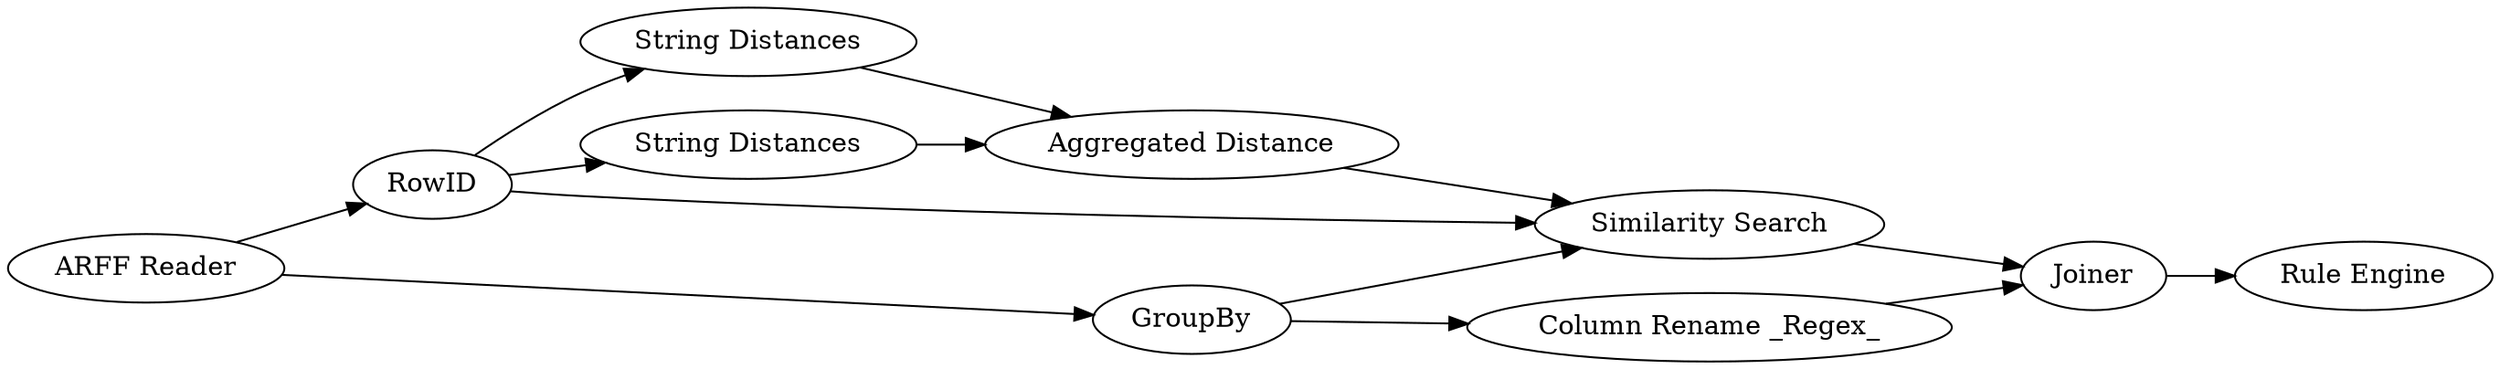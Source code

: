 digraph {
	42 -> 29
	42 -> 27
	53 -> 42
	39 -> 11
	53 -> 43
	27 -> 33
	43 -> 41
	41 -> 11
	42 -> 39
	43 -> 39
	33 -> 39
	29 -> 33
	11 -> 13
	27 [label="String Distances"]
	13 [label="Rule Engine"]
	43 [label=GroupBy]
	42 [label=RowID]
	29 [label="String Distances"]
	41 [label="Column Rename _Regex_"]
	53 [label="ARFF Reader"]
	11 [label=Joiner]
	39 [label="Similarity Search"]
	33 [label="Aggregated Distance"]
	rankdir=LR
}

